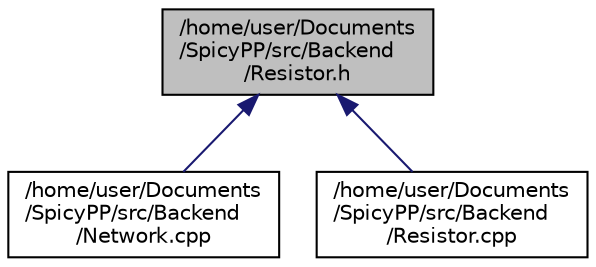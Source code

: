 digraph "/home/user/Documents/SpicyPP/src/Backend/Resistor.h"
{
  edge [fontname="Helvetica",fontsize="10",labelfontname="Helvetica",labelfontsize="10"];
  node [fontname="Helvetica",fontsize="10",shape=record];
  Node10 [label="/home/user/Documents\l/SpicyPP/src/Backend\l/Resistor.h",height=0.2,width=0.4,color="black", fillcolor="grey75", style="filled", fontcolor="black"];
  Node10 -> Node11 [dir="back",color="midnightblue",fontsize="10",style="solid"];
  Node11 [label="/home/user/Documents\l/SpicyPP/src/Backend\l/Network.cpp",height=0.2,width=0.4,color="black", fillcolor="white", style="filled",URL="$Network_8cpp.html"];
  Node10 -> Node12 [dir="back",color="midnightblue",fontsize="10",style="solid"];
  Node12 [label="/home/user/Documents\l/SpicyPP/src/Backend\l/Resistor.cpp",height=0.2,width=0.4,color="black", fillcolor="white", style="filled",URL="$Resistor_8cpp.html"];
}
